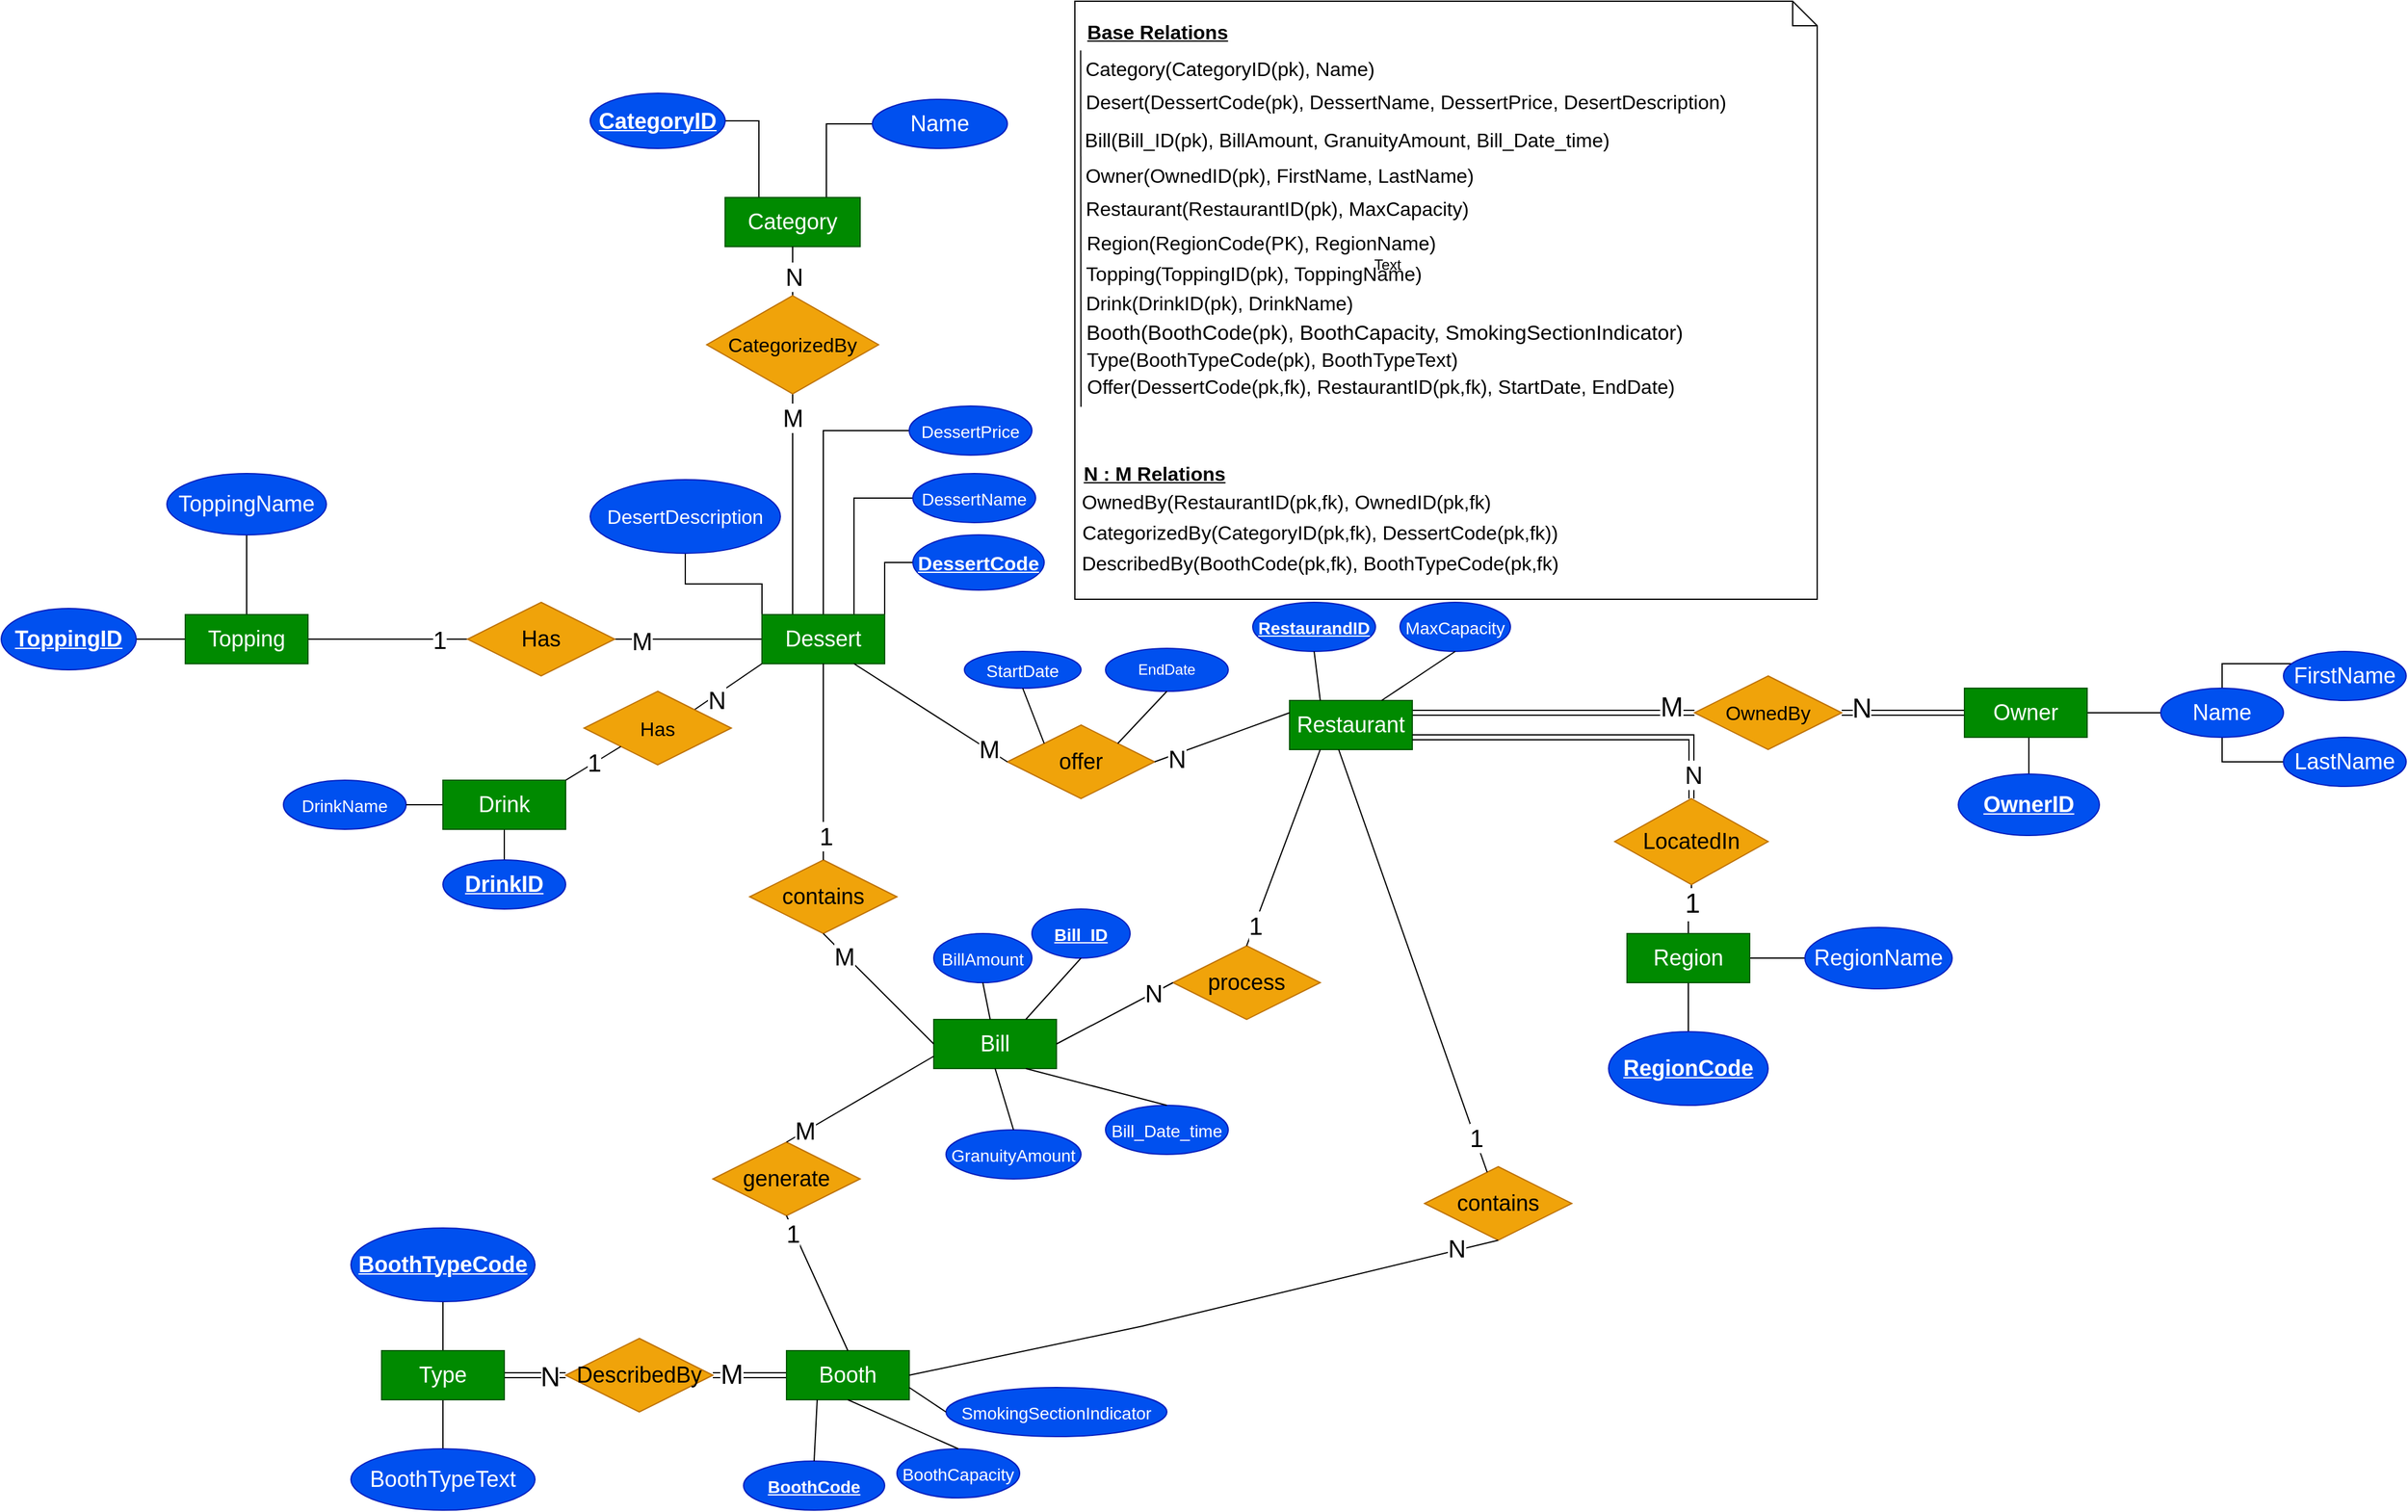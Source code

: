 <mxfile version="28.2.6">
  <diagram id="cDjRYbi4MRZomtElbD4I" name="Page-1">
    <mxGraphModel dx="2884" dy="1924" grid="1" gridSize="10" guides="1" tooltips="1" connect="1" arrows="1" fold="1" page="0" pageScale="1" pageWidth="827" pageHeight="1169" math="0" shadow="0">
      <root>
        <mxCell id="0" />
        <mxCell id="1" parent="0" />
        <mxCell id="2" value="&lt;font style=&quot;font-size: 18px&quot;&gt;Bill&lt;/font&gt;" style="whiteSpace=wrap;html=1;align=center;fillColor=#008a00;fontColor=#ffffff;strokeColor=#005700;" parent="1" vertex="1">
          <mxGeometry x="330" y="360" width="100" height="40" as="geometry" />
        </mxCell>
        <mxCell id="tdJyEwehjcmlR1LRY4Al-109" style="edgeStyle=orthogonalEdgeStyle;rounded=0;orthogonalLoop=1;jettySize=auto;html=1;exitX=0;exitY=0.5;exitDx=0;exitDy=0;entryX=1;entryY=0.5;entryDx=0;entryDy=0;endArrow=none;endFill=0;shape=link;" parent="1" source="3" target="tdJyEwehjcmlR1LRY4Al-108" edge="1">
          <mxGeometry relative="1" as="geometry" />
        </mxCell>
        <mxCell id="tdJyEwehjcmlR1LRY4Al-117" value="&lt;font style=&quot;font-size: 22px;&quot;&gt;M&lt;/font&gt;" style="edgeLabel;html=1;align=center;verticalAlign=middle;resizable=0;points=[];" parent="tdJyEwehjcmlR1LRY4Al-109" vertex="1" connectable="0">
          <mxGeometry x="0.818" y="-1" relative="1" as="geometry">
            <mxPoint x="9" y="1" as="offset" />
          </mxGeometry>
        </mxCell>
        <mxCell id="3" value="&lt;font style=&quot;font-size: 18px&quot;&gt;Booth&lt;/font&gt;" style="whiteSpace=wrap;html=1;align=center;fillColor=#008a00;fontColor=#ffffff;strokeColor=#005700;" parent="1" vertex="1">
          <mxGeometry x="210" y="630" width="100" height="40" as="geometry" />
        </mxCell>
        <mxCell id="tdJyEwehjcmlR1LRY4Al-83" style="edgeStyle=orthogonalEdgeStyle;rounded=0;orthogonalLoop=1;jettySize=auto;html=1;exitX=1;exitY=0.25;exitDx=0;exitDy=0;entryX=0;entryY=0.5;entryDx=0;entryDy=0;endArrow=none;endFill=0;shape=link;" parent="1" source="4" target="tdJyEwehjcmlR1LRY4Al-82" edge="1">
          <mxGeometry relative="1" as="geometry" />
        </mxCell>
        <mxCell id="tdJyEwehjcmlR1LRY4Al-119" value="&lt;font style=&quot;font-size: 22px;&quot;&gt;M&lt;/font&gt;" style="edgeLabel;html=1;align=center;verticalAlign=middle;resizable=0;points=[];" parent="tdJyEwehjcmlR1LRY4Al-83" vertex="1" connectable="0">
          <mxGeometry x="0.829" y="4" relative="1" as="geometry">
            <mxPoint as="offset" />
          </mxGeometry>
        </mxCell>
        <mxCell id="4" value="&lt;font style=&quot;font-size: 18px&quot;&gt;Restaurant&lt;/font&gt;" style="whiteSpace=wrap;html=1;align=center;fillColor=#008a00;fontColor=#ffffff;strokeColor=#005700;" parent="1" vertex="1">
          <mxGeometry x="620" y="100" width="100" height="40" as="geometry" />
        </mxCell>
        <mxCell id="tdJyEwehjcmlR1LRY4Al-129" style="edgeStyle=orthogonalEdgeStyle;rounded=0;orthogonalLoop=1;jettySize=auto;html=1;exitX=0;exitY=0.5;exitDx=0;exitDy=0;entryX=1;entryY=0.5;entryDx=0;entryDy=0;endArrow=none;endFill=0;" parent="1" source="5" target="tdJyEwehjcmlR1LRY4Al-123" edge="1">
          <mxGeometry relative="1" as="geometry" />
        </mxCell>
        <mxCell id="CDa2jJ4D9EzOJ7HA_fHY-81" value="&lt;font style=&quot;font-size: 20px;&quot;&gt;M&lt;/font&gt;" style="edgeLabel;html=1;align=center;verticalAlign=middle;resizable=0;points=[];" vertex="1" connectable="0" parent="tdJyEwehjcmlR1LRY4Al-129">
          <mxGeometry x="0.617" y="1" relative="1" as="geometry">
            <mxPoint x="-1" as="offset" />
          </mxGeometry>
        </mxCell>
        <mxCell id="tdJyEwehjcmlR1LRY4Al-159" style="edgeStyle=orthogonalEdgeStyle;rounded=0;orthogonalLoop=1;jettySize=auto;html=1;exitX=1;exitY=0;exitDx=0;exitDy=0;entryX=0;entryY=0.5;entryDx=0;entryDy=0;endArrow=none;endFill=0;" parent="1" source="5" target="22" edge="1">
          <mxGeometry relative="1" as="geometry" />
        </mxCell>
        <mxCell id="tdJyEwehjcmlR1LRY4Al-160" style="edgeStyle=orthogonalEdgeStyle;rounded=0;orthogonalLoop=1;jettySize=auto;html=1;exitX=0.75;exitY=0;exitDx=0;exitDy=0;entryX=0;entryY=0.5;entryDx=0;entryDy=0;endArrow=none;endFill=0;" parent="1" source="5" target="24" edge="1">
          <mxGeometry relative="1" as="geometry" />
        </mxCell>
        <mxCell id="tdJyEwehjcmlR1LRY4Al-161" style="edgeStyle=orthogonalEdgeStyle;rounded=0;orthogonalLoop=1;jettySize=auto;html=1;exitX=0.5;exitY=0;exitDx=0;exitDy=0;entryX=0;entryY=0.5;entryDx=0;entryDy=0;endArrow=none;endFill=0;" parent="1" source="5" target="20" edge="1">
          <mxGeometry relative="1" as="geometry" />
        </mxCell>
        <mxCell id="CDa2jJ4D9EzOJ7HA_fHY-100" style="edgeStyle=orthogonalEdgeStyle;rounded=0;orthogonalLoop=1;jettySize=auto;html=1;exitX=0;exitY=0;exitDx=0;exitDy=0;entryX=0.5;entryY=1;entryDx=0;entryDy=0;endArrow=none;endFill=0;" edge="1" parent="1" source="5" target="CDa2jJ4D9EzOJ7HA_fHY-99">
          <mxGeometry relative="1" as="geometry" />
        </mxCell>
        <mxCell id="CDa2jJ4D9EzOJ7HA_fHY-103" style="edgeStyle=orthogonalEdgeStyle;rounded=0;orthogonalLoop=1;jettySize=auto;html=1;exitX=0.25;exitY=0;exitDx=0;exitDy=0;entryX=0.5;entryY=1;entryDx=0;entryDy=0;endArrow=none;endFill=0;" edge="1" parent="1" source="5" target="CDa2jJ4D9EzOJ7HA_fHY-101">
          <mxGeometry relative="1" as="geometry" />
        </mxCell>
        <mxCell id="CDa2jJ4D9EzOJ7HA_fHY-105" value="&lt;font style=&quot;font-size: 20px;&quot;&gt;M&lt;/font&gt;" style="edgeLabel;html=1;align=center;verticalAlign=middle;resizable=0;points=[];" vertex="1" connectable="0" parent="CDa2jJ4D9EzOJ7HA_fHY-103">
          <mxGeometry x="0.788" relative="1" as="geometry">
            <mxPoint as="offset" />
          </mxGeometry>
        </mxCell>
        <mxCell id="5" value="&lt;font style=&quot;font-size: 18px&quot;&gt;Dessert&lt;/font&gt;" style="whiteSpace=wrap;html=1;align=center;fillColor=#008a00;fontColor=#ffffff;strokeColor=#005700;" parent="1" vertex="1">
          <mxGeometry x="190" y="30" width="100" height="40" as="geometry" />
        </mxCell>
        <mxCell id="8" value="contains" style="shape=rhombus;perimeter=rhombusPerimeter;whiteSpace=wrap;html=1;align=center;fontSize=18;fillColor=#f0a30a;fontColor=#000000;strokeColor=#BD7000;" parent="1" vertex="1">
          <mxGeometry x="180" y="230" width="120" height="60" as="geometry" />
        </mxCell>
        <mxCell id="9" value="process" style="shape=rhombus;perimeter=rhombusPerimeter;whiteSpace=wrap;html=1;align=center;fontSize=18;fillColor=#f0a30a;fontColor=#000000;strokeColor=#BD7000;" parent="1" vertex="1">
          <mxGeometry x="525" y="300" width="120" height="60" as="geometry" />
        </mxCell>
        <mxCell id="10" value="offer" style="shape=rhombus;perimeter=rhombusPerimeter;whiteSpace=wrap;html=1;align=center;fontSize=18;fillColor=#f0a30a;fontColor=#000000;strokeColor=#BD7000;" parent="1" vertex="1">
          <mxGeometry x="390" y="120" width="120" height="60" as="geometry" />
        </mxCell>
        <mxCell id="11" value="generate" style="shape=rhombus;perimeter=rhombusPerimeter;whiteSpace=wrap;html=1;align=center;fontSize=18;fillColor=#f0a30a;fontColor=#000000;strokeColor=#BD7000;" parent="1" vertex="1">
          <mxGeometry x="150" y="460" width="120" height="60" as="geometry" />
        </mxCell>
        <mxCell id="12" value="contains" style="shape=rhombus;perimeter=rhombusPerimeter;whiteSpace=wrap;html=1;align=center;fontSize=18;fillColor=#f0a30a;fontColor=#000000;strokeColor=#BD7000;" parent="1" vertex="1">
          <mxGeometry x="730" y="480" width="120" height="60" as="geometry" />
        </mxCell>
        <mxCell id="13" value="&lt;font style=&quot;font-size: 14px&quot;&gt;BillAmount&lt;/font&gt;" style="ellipse;whiteSpace=wrap;html=1;align=center;fontSize=18;fillColor=#0050ef;fontColor=#ffffff;strokeColor=#001DBC;" parent="1" vertex="1">
          <mxGeometry x="330" y="290" width="80" height="40" as="geometry" />
        </mxCell>
        <mxCell id="14" value="&lt;font style=&quot;font-size: 14px&quot;&gt;&lt;u&gt;&lt;b&gt;Bill_ID&lt;/b&gt;&lt;/u&gt;&lt;/font&gt;" style="ellipse;whiteSpace=wrap;html=1;align=center;fontSize=18;fillColor=#0050ef;fontColor=#ffffff;strokeColor=#001DBC;" parent="1" vertex="1">
          <mxGeometry x="410" y="270" width="80" height="40" as="geometry" />
        </mxCell>
        <mxCell id="15" value="&lt;font style=&quot;font-size: 14px&quot;&gt;MaxCapacity&lt;/font&gt;" style="ellipse;whiteSpace=wrap;html=1;align=center;fontSize=18;fillColor=#0050ef;fontColor=#ffffff;strokeColor=#001DBC;" parent="1" vertex="1">
          <mxGeometry x="710" y="20" width="90" height="40" as="geometry" />
        </mxCell>
        <mxCell id="16" value="&lt;font style=&quot;font-size: 14px&quot;&gt;&lt;u&gt;&lt;b&gt;RestaurandID&lt;/b&gt;&lt;/u&gt;&lt;/font&gt;" style="ellipse;whiteSpace=wrap;html=1;align=center;fontSize=18;fillColor=#0050ef;fontColor=#ffffff;strokeColor=#001DBC;" parent="1" vertex="1">
          <mxGeometry x="590" y="20" width="100" height="40" as="geometry" />
        </mxCell>
        <mxCell id="17" value="&lt;font style=&quot;font-size: 14px&quot;&gt;GranuityAmount&lt;/font&gt;" style="ellipse;whiteSpace=wrap;html=1;align=center;fontSize=18;fillColor=#0050ef;fontColor=#ffffff;strokeColor=#001DBC;" parent="1" vertex="1">
          <mxGeometry x="340" y="450" width="110" height="40" as="geometry" />
        </mxCell>
        <mxCell id="18" value="&lt;font style=&quot;font-size: 14px&quot;&gt;Bill_Date_time&lt;/font&gt;" style="ellipse;whiteSpace=wrap;html=1;align=center;fontSize=18;fillColor=#0050ef;fontColor=#ffffff;strokeColor=#001DBC;" parent="1" vertex="1">
          <mxGeometry x="470" y="430" width="100" height="40" as="geometry" />
        </mxCell>
        <mxCell id="19" value="&lt;font style=&quot;font-size: 14px&quot;&gt;DrinkName&lt;/font&gt;" style="ellipse;whiteSpace=wrap;html=1;align=center;fontSize=18;fillColor=#0050ef;fontColor=#ffffff;strokeColor=#001DBC;" parent="1" vertex="1">
          <mxGeometry x="-200" y="165" width="100" height="40" as="geometry" />
        </mxCell>
        <mxCell id="20" value="&lt;font style=&quot;font-size: 14px&quot;&gt;DessertPrice&lt;/font&gt;" style="ellipse;whiteSpace=wrap;html=1;align=center;fontSize=18;fillColor=#0050ef;fontColor=#ffffff;strokeColor=#001DBC;" parent="1" vertex="1">
          <mxGeometry x="310" y="-140" width="100" height="40" as="geometry" />
        </mxCell>
        <mxCell id="22" value="&lt;u&gt;&lt;font style=&quot;font-size: 16px;&quot;&gt;&lt;b&gt;DessertCode&lt;/b&gt;&lt;/font&gt;&lt;/u&gt;" style="ellipse;whiteSpace=wrap;html=1;align=center;fontSize=18;fillColor=#0050ef;fontColor=#ffffff;strokeColor=#001DBC;" parent="1" vertex="1">
          <mxGeometry x="313" y="-35" width="107" height="45" as="geometry" />
        </mxCell>
        <mxCell id="23" value="&lt;font style=&quot;font-size: 14px&quot;&gt;StartDate&lt;/font&gt;" style="ellipse;whiteSpace=wrap;html=1;align=center;fontSize=18;fillColor=#0050ef;fontColor=#ffffff;strokeColor=#001DBC;" parent="1" vertex="1">
          <mxGeometry x="355" y="60" width="95" height="30" as="geometry" />
        </mxCell>
        <mxCell id="24" value="&lt;font style=&quot;font-size: 14px&quot;&gt;DessertName&lt;/font&gt;" style="ellipse;whiteSpace=wrap;html=1;align=center;fontSize=18;fillColor=#0050ef;fontColor=#ffffff;strokeColor=#001DBC;" parent="1" vertex="1">
          <mxGeometry x="313" y="-85" width="100" height="40" as="geometry" />
        </mxCell>
        <mxCell id="31" value="" style="endArrow=none;html=1;rounded=0;fontSize=18;entryX=0.5;entryY=1;entryDx=0;entryDy=0;exitX=0;exitY=0;exitDx=0;exitDy=0;" parent="1" source="10" target="23" edge="1">
          <mxGeometry relative="1" as="geometry">
            <mxPoint x="120" y="380" as="sourcePoint" />
            <mxPoint x="40" y="300" as="targetPoint" />
          </mxGeometry>
        </mxCell>
        <mxCell id="34" value="" style="endArrow=none;html=1;rounded=0;fontSize=18;entryX=1;entryY=0.5;entryDx=0;entryDy=0;exitX=0;exitY=0.5;exitDx=0;exitDy=0;" parent="1" source="tdJyEwehjcmlR1LRY4Al-141" target="19" edge="1">
          <mxGeometry relative="1" as="geometry">
            <mxPoint x="190" y="150" as="sourcePoint" />
            <mxPoint x="150" y="110" as="targetPoint" />
          </mxGeometry>
        </mxCell>
        <mxCell id="45" value="" style="endArrow=none;html=1;rounded=0;fontSize=14;entryX=0.75;entryY=0;entryDx=0;entryDy=0;exitX=0.5;exitY=1;exitDx=0;exitDy=0;" parent="1" source="15" target="4" edge="1">
          <mxGeometry relative="1" as="geometry">
            <mxPoint x="330" y="340" as="sourcePoint" />
            <mxPoint x="490" y="340" as="targetPoint" />
          </mxGeometry>
        </mxCell>
        <mxCell id="46" value="" style="endArrow=none;html=1;rounded=0;fontSize=14;entryX=0.5;entryY=1;entryDx=0;entryDy=0;exitX=0.25;exitY=0;exitDx=0;exitDy=0;" parent="1" source="4" target="16" edge="1">
          <mxGeometry relative="1" as="geometry">
            <mxPoint x="330" y="340" as="sourcePoint" />
            <mxPoint x="490" y="340" as="targetPoint" />
          </mxGeometry>
        </mxCell>
        <mxCell id="48" value="" style="endArrow=none;html=1;rounded=0;fontSize=14;entryX=1;entryY=0.5;entryDx=0;entryDy=0;exitX=0;exitY=0.25;exitDx=0;exitDy=0;" parent="1" source="4" target="10" edge="1">
          <mxGeometry relative="1" as="geometry">
            <mxPoint x="330" y="340" as="sourcePoint" />
            <mxPoint x="490" y="340" as="targetPoint" />
          </mxGeometry>
        </mxCell>
        <mxCell id="CDa2jJ4D9EzOJ7HA_fHY-82" value="&lt;font style=&quot;font-size: 20px;&quot;&gt;N&lt;/font&gt;" style="edgeLabel;html=1;align=center;verticalAlign=middle;resizable=0;points=[];" vertex="1" connectable="0" parent="48">
          <mxGeometry x="0.692" y="3" relative="1" as="geometry">
            <mxPoint as="offset" />
          </mxGeometry>
        </mxCell>
        <mxCell id="50" value="" style="endArrow=none;html=1;rounded=0;fontSize=14;entryX=0;entryY=0.5;entryDx=0;entryDy=0;exitX=0.75;exitY=1;exitDx=0;exitDy=0;" parent="1" source="5" target="10" edge="1">
          <mxGeometry relative="1" as="geometry">
            <mxPoint x="330" y="340" as="sourcePoint" />
            <mxPoint x="490" y="340" as="targetPoint" />
          </mxGeometry>
        </mxCell>
        <mxCell id="CDa2jJ4D9EzOJ7HA_fHY-83" value="&lt;font style=&quot;font-size: 20px;&quot;&gt;M&lt;/font&gt;" style="edgeLabel;html=1;align=center;verticalAlign=middle;resizable=0;points=[];" vertex="1" connectable="0" parent="50">
          <mxGeometry x="0.73" y="2" relative="1" as="geometry">
            <mxPoint y="1" as="offset" />
          </mxGeometry>
        </mxCell>
        <mxCell id="52" value="" style="endArrow=none;html=1;rounded=0;fontSize=14;entryX=0.5;entryY=0;entryDx=0;entryDy=0;exitX=0.25;exitY=1;exitDx=0;exitDy=0;" parent="1" source="4" target="9" edge="1">
          <mxGeometry relative="1" as="geometry">
            <mxPoint x="330" y="340" as="sourcePoint" />
            <mxPoint x="490" y="340" as="targetPoint" />
          </mxGeometry>
        </mxCell>
        <mxCell id="CDa2jJ4D9EzOJ7HA_fHY-85" value="&lt;font style=&quot;font-size: 20px;&quot;&gt;1&lt;/font&gt;" style="edgeLabel;html=1;align=center;verticalAlign=middle;resizable=0;points=[];" vertex="1" connectable="0" parent="52">
          <mxGeometry x="0.787" relative="1" as="geometry">
            <mxPoint as="offset" />
          </mxGeometry>
        </mxCell>
        <mxCell id="54" value="" style="endArrow=none;html=1;rounded=0;fontSize=14;entryX=0;entryY=0.5;entryDx=0;entryDy=0;exitX=1;exitY=0.5;exitDx=0;exitDy=0;" parent="1" source="2" target="9" edge="1">
          <mxGeometry relative="1" as="geometry">
            <mxPoint x="330" y="340" as="sourcePoint" />
            <mxPoint x="490" y="340" as="targetPoint" />
          </mxGeometry>
        </mxCell>
        <mxCell id="CDa2jJ4D9EzOJ7HA_fHY-84" value="&lt;font style=&quot;font-size: 20px;&quot;&gt;N&lt;/font&gt;" style="edgeLabel;html=1;align=center;verticalAlign=middle;resizable=0;points=[];" vertex="1" connectable="0" parent="54">
          <mxGeometry x="0.664" y="1" relative="1" as="geometry">
            <mxPoint as="offset" />
          </mxGeometry>
        </mxCell>
        <mxCell id="56" value="" style="endArrow=none;html=1;rounded=0;fontSize=14;entryX=0.5;entryY=0;entryDx=0;entryDy=0;exitX=0.5;exitY=1;exitDx=0;exitDy=0;" parent="1" source="5" target="8" edge="1">
          <mxGeometry relative="1" as="geometry">
            <mxPoint x="655" y="150" as="sourcePoint" />
            <mxPoint x="650" y="320" as="targetPoint" />
          </mxGeometry>
        </mxCell>
        <mxCell id="CDa2jJ4D9EzOJ7HA_fHY-86" value="&lt;font style=&quot;font-size: 20px;&quot;&gt;1&lt;/font&gt;" style="edgeLabel;html=1;align=center;verticalAlign=middle;resizable=0;points=[];" vertex="1" connectable="0" parent="56">
          <mxGeometry x="0.741" y="2" relative="1" as="geometry">
            <mxPoint as="offset" />
          </mxGeometry>
        </mxCell>
        <mxCell id="58" value="" style="endArrow=none;html=1;rounded=0;fontSize=14;entryX=0.5;entryY=1;entryDx=0;entryDy=0;exitX=0;exitY=0.5;exitDx=0;exitDy=0;" parent="1" source="2" target="8" edge="1">
          <mxGeometry relative="1" as="geometry">
            <mxPoint x="430" y="320" as="sourcePoint" />
            <mxPoint x="530" y="320" as="targetPoint" />
          </mxGeometry>
        </mxCell>
        <mxCell id="tdJyEwehjcmlR1LRY4Al-148" value="&lt;font style=&quot;font-size: 20px;&quot;&gt;M&lt;/font&gt;" style="edgeLabel;html=1;align=center;verticalAlign=middle;resizable=0;points=[];" parent="58" vertex="1" connectable="0">
          <mxGeometry x="0.627" y="1" relative="1" as="geometry">
            <mxPoint x="1" as="offset" />
          </mxGeometry>
        </mxCell>
        <mxCell id="60" value="" style="endArrow=none;html=1;rounded=0;fontSize=14;entryX=0.5;entryY=1;entryDx=0;entryDy=0;" parent="1" source="2" target="13" edge="1">
          <mxGeometry relative="1" as="geometry">
            <mxPoint x="330" y="500" as="sourcePoint" />
            <mxPoint x="490" y="500" as="targetPoint" />
          </mxGeometry>
        </mxCell>
        <mxCell id="61" value="" style="endArrow=none;html=1;rounded=0;fontSize=14;entryX=0.5;entryY=1;entryDx=0;entryDy=0;exitX=0.75;exitY=0;exitDx=0;exitDy=0;" parent="1" source="2" target="14" edge="1">
          <mxGeometry relative="1" as="geometry">
            <mxPoint x="330" y="500" as="sourcePoint" />
            <mxPoint x="490" y="500" as="targetPoint" />
          </mxGeometry>
        </mxCell>
        <mxCell id="62" value="" style="endArrow=none;html=1;rounded=0;fontSize=14;entryX=0.5;entryY=1;entryDx=0;entryDy=0;exitX=0.5;exitY=0;exitDx=0;exitDy=0;" parent="1" source="17" target="2" edge="1">
          <mxGeometry relative="1" as="geometry">
            <mxPoint x="330" y="500" as="sourcePoint" />
            <mxPoint x="490" y="500" as="targetPoint" />
          </mxGeometry>
        </mxCell>
        <mxCell id="63" value="" style="endArrow=none;html=1;rounded=0;fontSize=14;entryX=0.5;entryY=0;entryDx=0;entryDy=0;exitX=0.75;exitY=1;exitDx=0;exitDy=0;" parent="1" source="2" target="18" edge="1">
          <mxGeometry relative="1" as="geometry">
            <mxPoint x="330" y="500" as="sourcePoint" />
            <mxPoint x="490" y="500" as="targetPoint" />
          </mxGeometry>
        </mxCell>
        <mxCell id="64" value="" style="endArrow=none;html=1;rounded=0;fontSize=14;" parent="1" target="12" edge="1">
          <mxGeometry relative="1" as="geometry">
            <mxPoint x="660" y="140" as="sourcePoint" />
            <mxPoint x="650" y="320" as="targetPoint" />
            <Array as="points" />
          </mxGeometry>
        </mxCell>
        <mxCell id="CDa2jJ4D9EzOJ7HA_fHY-90" value="&lt;font style=&quot;font-size: 20px;&quot;&gt;1&lt;/font&gt;" style="edgeLabel;html=1;align=center;verticalAlign=middle;resizable=0;points=[];" vertex="1" connectable="0" parent="64">
          <mxGeometry x="0.833" y="1" relative="1" as="geometry">
            <mxPoint as="offset" />
          </mxGeometry>
        </mxCell>
        <mxCell id="67" value="" style="endArrow=none;html=1;rounded=0;fontSize=14;entryX=0.5;entryY=1;entryDx=0;entryDy=0;exitX=1;exitY=0.5;exitDx=0;exitDy=0;" parent="1" source="3" target="12" edge="1">
          <mxGeometry relative="1" as="geometry">
            <mxPoint x="424" y="350" as="sourcePoint" />
            <mxPoint x="530" y="320" as="targetPoint" />
            <Array as="points">
              <mxPoint x="500" y="610" />
            </Array>
          </mxGeometry>
        </mxCell>
        <mxCell id="CDa2jJ4D9EzOJ7HA_fHY-92" value="&lt;font style=&quot;font-size: 20px;&quot;&gt;N&lt;/font&gt;" style="edgeLabel;html=1;align=center;verticalAlign=middle;resizable=0;points=[];" vertex="1" connectable="0" parent="67">
          <mxGeometry x="0.859" y="1" relative="1" as="geometry">
            <mxPoint y="-1" as="offset" />
          </mxGeometry>
        </mxCell>
        <mxCell id="69" value="" style="endArrow=none;html=1;rounded=0;fontSize=14;exitX=0;exitY=0.75;exitDx=0;exitDy=0;entryX=0.5;entryY=0;entryDx=0;entryDy=0;" parent="1" source="2" target="11" edge="1">
          <mxGeometry relative="1" as="geometry">
            <mxPoint x="670" y="150" as="sourcePoint" />
            <mxPoint x="688.333" y="470.833" as="targetPoint" />
            <Array as="points" />
          </mxGeometry>
        </mxCell>
        <mxCell id="CDa2jJ4D9EzOJ7HA_fHY-87" value="&lt;font style=&quot;font-size: 20px;&quot;&gt;M&lt;/font&gt;" style="edgeLabel;html=1;align=center;verticalAlign=middle;resizable=0;points=[];" vertex="1" connectable="0" parent="69">
          <mxGeometry x="0.745" y="-1" relative="1" as="geometry">
            <mxPoint as="offset" />
          </mxGeometry>
        </mxCell>
        <mxCell id="71" value="" style="endArrow=none;html=1;rounded=0;fontSize=14;entryX=0.5;entryY=1;entryDx=0;entryDy=0;exitX=0.5;exitY=0;exitDx=0;exitDy=0;" parent="1" source="3" target="11" edge="1">
          <mxGeometry relative="1" as="geometry">
            <mxPoint x="680" y="160" as="sourcePoint" />
            <mxPoint x="698.333" y="480.833" as="targetPoint" />
            <Array as="points" />
          </mxGeometry>
        </mxCell>
        <mxCell id="CDa2jJ4D9EzOJ7HA_fHY-89" value="&lt;font style=&quot;font-size: 20px;&quot;&gt;1&lt;/font&gt;" style="edgeLabel;html=1;align=center;verticalAlign=middle;resizable=0;points=[];" vertex="1" connectable="0" parent="71">
          <mxGeometry x="0.765" y="1" relative="1" as="geometry">
            <mxPoint as="offset" />
          </mxGeometry>
        </mxCell>
        <mxCell id="73" value="&lt;font style=&quot;font-size: 14px&quot;&gt;&lt;b&gt;&lt;u&gt;BoothCode&lt;/u&gt;&lt;/b&gt;&lt;/font&gt;" style="ellipse;whiteSpace=wrap;html=1;align=center;fontSize=18;fillColor=#0050ef;fontColor=#ffffff;strokeColor=#001DBC;" parent="1" vertex="1">
          <mxGeometry x="175" y="720" width="115" height="40" as="geometry" />
        </mxCell>
        <mxCell id="74" value="&lt;font style=&quot;font-size: 14px&quot;&gt;BoothCapacity&lt;/font&gt;" style="ellipse;whiteSpace=wrap;html=1;align=center;fontSize=18;fillColor=#0050ef;fontColor=#ffffff;strokeColor=#001DBC;" parent="1" vertex="1">
          <mxGeometry x="300" y="710" width="100" height="40" as="geometry" />
        </mxCell>
        <mxCell id="75" value="&lt;font style=&quot;font-size: 14px&quot;&gt;SmokingSectionIndicator&lt;/font&gt;" style="ellipse;whiteSpace=wrap;html=1;align=center;fontSize=18;fillColor=#0050ef;fontColor=#ffffff;strokeColor=#001DBC;" parent="1" vertex="1">
          <mxGeometry x="340" y="660" width="180" height="40" as="geometry" />
        </mxCell>
        <mxCell id="78" value="" style="endArrow=none;html=1;rounded=0;fontSize=14;entryX=0;entryY=0.5;entryDx=0;entryDy=0;exitX=1;exitY=0.75;exitDx=0;exitDy=0;" parent="1" source="3" target="75" edge="1">
          <mxGeometry relative="1" as="geometry">
            <mxPoint x="460" y="500" as="sourcePoint" />
            <mxPoint x="620" y="500" as="targetPoint" />
          </mxGeometry>
        </mxCell>
        <mxCell id="79" value="" style="endArrow=none;html=1;rounded=0;fontSize=14;entryX=0.5;entryY=0;entryDx=0;entryDy=0;exitX=0.5;exitY=1;exitDx=0;exitDy=0;" parent="1" source="3" target="74" edge="1">
          <mxGeometry relative="1" as="geometry">
            <mxPoint x="460" y="500" as="sourcePoint" />
            <mxPoint x="620" y="500" as="targetPoint" />
          </mxGeometry>
        </mxCell>
        <mxCell id="80" value="" style="endArrow=none;html=1;rounded=0;fontSize=14;entryX=0.5;entryY=0;entryDx=0;entryDy=0;exitX=0.25;exitY=1;exitDx=0;exitDy=0;" parent="1" source="3" target="73" edge="1">
          <mxGeometry relative="1" as="geometry">
            <mxPoint x="460" y="500" as="sourcePoint" />
            <mxPoint x="620" y="500" as="targetPoint" />
          </mxGeometry>
        </mxCell>
        <mxCell id="tdJyEwehjcmlR1LRY4Al-86" style="edgeStyle=orthogonalEdgeStyle;rounded=0;orthogonalLoop=1;jettySize=auto;html=1;exitX=1;exitY=0.5;exitDx=0;exitDy=0;entryX=0;entryY=0.5;entryDx=0;entryDy=0;endArrow=none;endFill=0;shape=link;" parent="1" source="tdJyEwehjcmlR1LRY4Al-82" target="tdJyEwehjcmlR1LRY4Al-84" edge="1">
          <mxGeometry relative="1" as="geometry" />
        </mxCell>
        <mxCell id="tdJyEwehjcmlR1LRY4Al-120" value="&lt;font style=&quot;font-size: 22px;&quot;&gt;N&lt;/font&gt;" style="edgeLabel;html=1;align=center;verticalAlign=middle;resizable=0;points=[];" parent="tdJyEwehjcmlR1LRY4Al-86" vertex="1" connectable="0">
          <mxGeometry x="-0.693" y="3" relative="1" as="geometry">
            <mxPoint as="offset" />
          </mxGeometry>
        </mxCell>
        <mxCell id="tdJyEwehjcmlR1LRY4Al-82" value="&lt;font style=&quot;font-size: 16px;&quot;&gt;OwnedBy&lt;/font&gt;" style="shape=rhombus;perimeter=rhombusPerimeter;whiteSpace=wrap;html=1;align=center;fillColor=#f0a30a;fontColor=#000000;strokeColor=#BD7000;" parent="1" vertex="1">
          <mxGeometry x="950" y="80" width="120" height="60" as="geometry" />
        </mxCell>
        <mxCell id="tdJyEwehjcmlR1LRY4Al-89" style="edgeStyle=orthogonalEdgeStyle;rounded=0;orthogonalLoop=1;jettySize=auto;html=1;exitX=0.5;exitY=1;exitDx=0;exitDy=0;entryX=0.5;entryY=0;entryDx=0;entryDy=0;endArrow=none;endFill=0;" parent="1" source="tdJyEwehjcmlR1LRY4Al-84" target="tdJyEwehjcmlR1LRY4Al-88" edge="1">
          <mxGeometry relative="1" as="geometry" />
        </mxCell>
        <mxCell id="tdJyEwehjcmlR1LRY4Al-92" style="edgeStyle=orthogonalEdgeStyle;rounded=0;orthogonalLoop=1;jettySize=auto;html=1;exitX=1;exitY=0.5;exitDx=0;exitDy=0;entryX=0;entryY=0.5;entryDx=0;entryDy=0;endArrow=none;endFill=0;" parent="1" source="tdJyEwehjcmlR1LRY4Al-84" target="tdJyEwehjcmlR1LRY4Al-91" edge="1">
          <mxGeometry relative="1" as="geometry" />
        </mxCell>
        <mxCell id="tdJyEwehjcmlR1LRY4Al-84" value="&lt;font style=&quot;font-size: 18px;&quot;&gt;Owner&lt;/font&gt;" style="whiteSpace=wrap;html=1;align=center;fillColor=#008a00;fontColor=#ffffff;strokeColor=#005700;" parent="1" vertex="1">
          <mxGeometry x="1170" y="90" width="100" height="40" as="geometry" />
        </mxCell>
        <mxCell id="tdJyEwehjcmlR1LRY4Al-88" value="&lt;font style=&quot;font-size: 18px;&quot;&gt;&lt;b&gt;OwnerID&lt;/b&gt;&lt;/font&gt;" style="ellipse;whiteSpace=wrap;html=1;align=center;fontStyle=4;fillColor=#0050ef;fontColor=#ffffff;strokeColor=#001DBC;" parent="1" vertex="1">
          <mxGeometry x="1165" y="160" width="115" height="50" as="geometry" />
        </mxCell>
        <mxCell id="tdJyEwehjcmlR1LRY4Al-95" style="edgeStyle=orthogonalEdgeStyle;rounded=0;orthogonalLoop=1;jettySize=auto;html=1;exitX=0.5;exitY=0;exitDx=0;exitDy=0;entryX=0;entryY=0.5;entryDx=0;entryDy=0;endArrow=none;endFill=0;" parent="1" source="tdJyEwehjcmlR1LRY4Al-91" target="tdJyEwehjcmlR1LRY4Al-93" edge="1">
          <mxGeometry relative="1" as="geometry" />
        </mxCell>
        <mxCell id="tdJyEwehjcmlR1LRY4Al-97" style="edgeStyle=orthogonalEdgeStyle;rounded=0;orthogonalLoop=1;jettySize=auto;html=1;exitX=0.5;exitY=1;exitDx=0;exitDy=0;entryX=0;entryY=0.5;entryDx=0;entryDy=0;endArrow=none;endFill=0;" parent="1" source="tdJyEwehjcmlR1LRY4Al-91" target="tdJyEwehjcmlR1LRY4Al-96" edge="1">
          <mxGeometry relative="1" as="geometry" />
        </mxCell>
        <mxCell id="tdJyEwehjcmlR1LRY4Al-91" value="&lt;font style=&quot;font-size: 18px;&quot;&gt;Name&lt;/font&gt;" style="ellipse;whiteSpace=wrap;html=1;align=center;fillColor=#0050ef;fontColor=#ffffff;strokeColor=#001DBC;" parent="1" vertex="1">
          <mxGeometry x="1330" y="90" width="100" height="40" as="geometry" />
        </mxCell>
        <mxCell id="tdJyEwehjcmlR1LRY4Al-93" value="&lt;font style=&quot;font-size: 18px;&quot;&gt;FirstName&lt;/font&gt;" style="ellipse;whiteSpace=wrap;html=1;align=center;fillColor=#0050ef;fontColor=#ffffff;strokeColor=#001DBC;" parent="1" vertex="1">
          <mxGeometry x="1430" y="60" width="100" height="40" as="geometry" />
        </mxCell>
        <mxCell id="tdJyEwehjcmlR1LRY4Al-96" value="&lt;font style=&quot;font-size: 18px;&quot;&gt;LastName&lt;/font&gt;" style="ellipse;whiteSpace=wrap;html=1;align=center;fillColor=#0050ef;fontColor=#ffffff;strokeColor=#001DBC;" parent="1" vertex="1">
          <mxGeometry x="1430" y="130" width="100" height="40" as="geometry" />
        </mxCell>
        <mxCell id="tdJyEwehjcmlR1LRY4Al-101" style="edgeStyle=orthogonalEdgeStyle;rounded=0;orthogonalLoop=1;jettySize=auto;html=1;exitX=0.5;exitY=1;exitDx=0;exitDy=0;entryX=0.5;entryY=0;entryDx=0;entryDy=0;endArrow=none;endFill=0;" parent="1" source="tdJyEwehjcmlR1LRY4Al-98" target="tdJyEwehjcmlR1LRY4Al-100" edge="1">
          <mxGeometry relative="1" as="geometry" />
        </mxCell>
        <mxCell id="tdJyEwehjcmlR1LRY4Al-122" value="&lt;font style=&quot;font-size: 22px;&quot;&gt;1&lt;/font&gt;" style="edgeLabel;html=1;align=center;verticalAlign=middle;resizable=0;points=[];" parent="tdJyEwehjcmlR1LRY4Al-101" vertex="1" connectable="0">
          <mxGeometry x="-0.251" relative="1" as="geometry">
            <mxPoint as="offset" />
          </mxGeometry>
        </mxCell>
        <mxCell id="tdJyEwehjcmlR1LRY4Al-139" style="edgeStyle=orthogonalEdgeStyle;rounded=0;orthogonalLoop=1;jettySize=auto;html=1;exitX=0.5;exitY=0;exitDx=0;exitDy=0;entryX=1;entryY=0.75;entryDx=0;entryDy=0;shape=link;" parent="1" source="tdJyEwehjcmlR1LRY4Al-98" target="4" edge="1">
          <mxGeometry relative="1" as="geometry" />
        </mxCell>
        <mxCell id="tdJyEwehjcmlR1LRY4Al-140" value="&lt;font style=&quot;font-size: 20px;&quot;&gt;N&lt;/font&gt;" style="edgeLabel;html=1;align=center;verticalAlign=middle;resizable=0;points=[];" parent="tdJyEwehjcmlR1LRY4Al-139" vertex="1" connectable="0">
          <mxGeometry x="-0.861" y="-1" relative="1" as="geometry">
            <mxPoint y="-1" as="offset" />
          </mxGeometry>
        </mxCell>
        <mxCell id="tdJyEwehjcmlR1LRY4Al-98" value="&lt;span style=&quot;font-size: 18px;&quot;&gt;LocatedIn&lt;/span&gt;" style="shape=rhombus;perimeter=rhombusPerimeter;whiteSpace=wrap;html=1;align=center;fillColor=#f0a30a;fontColor=#000000;strokeColor=#BD7000;" parent="1" vertex="1">
          <mxGeometry x="885" y="180" width="125" height="70" as="geometry" />
        </mxCell>
        <mxCell id="tdJyEwehjcmlR1LRY4Al-103" style="edgeStyle=orthogonalEdgeStyle;rounded=0;orthogonalLoop=1;jettySize=auto;html=1;exitX=1;exitY=0.5;exitDx=0;exitDy=0;entryX=0;entryY=0.5;entryDx=0;entryDy=0;endArrow=none;endFill=0;" parent="1" source="tdJyEwehjcmlR1LRY4Al-100" target="tdJyEwehjcmlR1LRY4Al-102" edge="1">
          <mxGeometry relative="1" as="geometry" />
        </mxCell>
        <mxCell id="tdJyEwehjcmlR1LRY4Al-105" style="edgeStyle=orthogonalEdgeStyle;rounded=0;orthogonalLoop=1;jettySize=auto;html=1;exitX=0.5;exitY=1;exitDx=0;exitDy=0;entryX=0.5;entryY=0;entryDx=0;entryDy=0;endArrow=none;endFill=0;" parent="1" source="tdJyEwehjcmlR1LRY4Al-100" target="tdJyEwehjcmlR1LRY4Al-106" edge="1">
          <mxGeometry relative="1" as="geometry">
            <mxPoint x="940" y="440" as="targetPoint" />
          </mxGeometry>
        </mxCell>
        <mxCell id="tdJyEwehjcmlR1LRY4Al-100" value="&lt;font style=&quot;font-size: 18px;&quot;&gt;Region&lt;/font&gt;" style="whiteSpace=wrap;html=1;align=center;fillColor=#008a00;fontColor=#ffffff;strokeColor=#005700;" parent="1" vertex="1">
          <mxGeometry x="895" y="290" width="100" height="40" as="geometry" />
        </mxCell>
        <mxCell id="tdJyEwehjcmlR1LRY4Al-102" value="&lt;font style=&quot;font-size: 18px;&quot;&gt;RegionName&lt;/font&gt;" style="ellipse;whiteSpace=wrap;html=1;align=center;fillColor=#0050ef;fontColor=#ffffff;strokeColor=#001DBC;" parent="1" vertex="1">
          <mxGeometry x="1040" y="285" width="120" height="50" as="geometry" />
        </mxCell>
        <mxCell id="tdJyEwehjcmlR1LRY4Al-106" value="&lt;font style=&quot;font-size: 18px;&quot;&gt;&lt;b&gt;RegionCode&lt;/b&gt;&lt;/font&gt;" style="ellipse;whiteSpace=wrap;html=1;align=center;fontStyle=4;fillColor=#0050ef;fontColor=#ffffff;strokeColor=#001DBC;" parent="1" vertex="1">
          <mxGeometry x="880" y="370" width="130" height="60" as="geometry" />
        </mxCell>
        <mxCell id="tdJyEwehjcmlR1LRY4Al-112" style="edgeStyle=orthogonalEdgeStyle;rounded=0;orthogonalLoop=1;jettySize=auto;html=1;exitX=0;exitY=0.5;exitDx=0;exitDy=0;entryX=1;entryY=0.5;entryDx=0;entryDy=0;endArrow=none;endFill=0;shape=link;" parent="1" source="tdJyEwehjcmlR1LRY4Al-108" target="tdJyEwehjcmlR1LRY4Al-110" edge="1">
          <mxGeometry relative="1" as="geometry" />
        </mxCell>
        <mxCell id="tdJyEwehjcmlR1LRY4Al-118" value="&lt;font style=&quot;font-size: 22px;&quot;&gt;N&lt;/font&gt;" style="edgeLabel;html=1;align=center;verticalAlign=middle;resizable=0;points=[];" parent="tdJyEwehjcmlR1LRY4Al-112" vertex="1" connectable="0">
          <mxGeometry x="-0.481" y="2" relative="1" as="geometry">
            <mxPoint as="offset" />
          </mxGeometry>
        </mxCell>
        <mxCell id="tdJyEwehjcmlR1LRY4Al-108" value="&lt;font style=&quot;font-size: 18px;&quot;&gt;DescribedBy&lt;/font&gt;" style="shape=rhombus;perimeter=rhombusPerimeter;whiteSpace=wrap;html=1;align=center;fillColor=#f0a30a;fontColor=#000000;strokeColor=#BD7000;" parent="1" vertex="1">
          <mxGeometry x="30" y="620" width="120" height="60" as="geometry" />
        </mxCell>
        <mxCell id="tdJyEwehjcmlR1LRY4Al-114" style="edgeStyle=orthogonalEdgeStyle;rounded=0;orthogonalLoop=1;jettySize=auto;html=1;exitX=0.5;exitY=0;exitDx=0;exitDy=0;entryX=0.5;entryY=1;entryDx=0;entryDy=0;endArrow=none;endFill=0;" parent="1" source="tdJyEwehjcmlR1LRY4Al-110" target="tdJyEwehjcmlR1LRY4Al-113" edge="1">
          <mxGeometry relative="1" as="geometry" />
        </mxCell>
        <mxCell id="tdJyEwehjcmlR1LRY4Al-116" style="edgeStyle=orthogonalEdgeStyle;rounded=0;orthogonalLoop=1;jettySize=auto;html=1;exitX=0.5;exitY=1;exitDx=0;exitDy=0;entryX=0.5;entryY=0;entryDx=0;entryDy=0;endArrow=none;endFill=0;" parent="1" source="tdJyEwehjcmlR1LRY4Al-110" target="tdJyEwehjcmlR1LRY4Al-115" edge="1">
          <mxGeometry relative="1" as="geometry" />
        </mxCell>
        <mxCell id="tdJyEwehjcmlR1LRY4Al-110" value="&lt;font style=&quot;font-size: 18px;&quot;&gt;Type&lt;/font&gt;" style="whiteSpace=wrap;html=1;align=center;fillColor=#008a00;fontColor=#ffffff;strokeColor=#005700;" parent="1" vertex="1">
          <mxGeometry x="-120" y="630" width="100" height="40" as="geometry" />
        </mxCell>
        <mxCell id="tdJyEwehjcmlR1LRY4Al-113" value="&lt;font style=&quot;font-size: 18px;&quot;&gt;&lt;b&gt;BoothTypeCode&lt;/b&gt;&lt;/font&gt;" style="ellipse;whiteSpace=wrap;html=1;align=center;fontStyle=4;fillColor=#0050ef;fontColor=#ffffff;strokeColor=#001DBC;" parent="1" vertex="1">
          <mxGeometry x="-145" y="530" width="150" height="60" as="geometry" />
        </mxCell>
        <mxCell id="tdJyEwehjcmlR1LRY4Al-115" value="&lt;font style=&quot;font-size: 18px;&quot;&gt;BoothTypeText&lt;/font&gt;" style="ellipse;whiteSpace=wrap;html=1;align=center;fillColor=#0050ef;fontColor=#ffffff;strokeColor=#001DBC;" parent="1" vertex="1">
          <mxGeometry x="-145" y="710" width="150" height="50" as="geometry" />
        </mxCell>
        <mxCell id="tdJyEwehjcmlR1LRY4Al-131" style="edgeStyle=orthogonalEdgeStyle;rounded=0;orthogonalLoop=1;jettySize=auto;html=1;exitX=0;exitY=0.5;exitDx=0;exitDy=0;entryX=1;entryY=0.5;entryDx=0;entryDy=0;endArrow=none;endFill=0;" parent="1" source="tdJyEwehjcmlR1LRY4Al-123" target="tdJyEwehjcmlR1LRY4Al-124" edge="1">
          <mxGeometry relative="1" as="geometry" />
        </mxCell>
        <mxCell id="CDa2jJ4D9EzOJ7HA_fHY-80" value="&lt;font style=&quot;font-size: 20px;&quot;&gt;1&lt;/font&gt;" style="edgeLabel;html=1;align=center;verticalAlign=middle;resizable=0;points=[];" vertex="1" connectable="0" parent="tdJyEwehjcmlR1LRY4Al-131">
          <mxGeometry x="-0.654" relative="1" as="geometry">
            <mxPoint x="-1" as="offset" />
          </mxGeometry>
        </mxCell>
        <mxCell id="tdJyEwehjcmlR1LRY4Al-123" value="&lt;font style=&quot;font-size: 18px;&quot;&gt;Has&lt;/font&gt;" style="shape=rhombus;perimeter=rhombusPerimeter;whiteSpace=wrap;html=1;align=center;fillColor=#f0a30a;fontColor=#000000;strokeColor=#BD7000;" parent="1" vertex="1">
          <mxGeometry x="-50" y="20" width="120" height="60" as="geometry" />
        </mxCell>
        <mxCell id="tdJyEwehjcmlR1LRY4Al-126" style="edgeStyle=orthogonalEdgeStyle;rounded=0;orthogonalLoop=1;jettySize=auto;html=1;exitX=0.5;exitY=0;exitDx=0;exitDy=0;entryX=0.5;entryY=1;entryDx=0;entryDy=0;endArrow=none;endFill=0;" parent="1" source="tdJyEwehjcmlR1LRY4Al-124" target="tdJyEwehjcmlR1LRY4Al-125" edge="1">
          <mxGeometry relative="1" as="geometry" />
        </mxCell>
        <mxCell id="tdJyEwehjcmlR1LRY4Al-128" style="edgeStyle=orthogonalEdgeStyle;rounded=0;orthogonalLoop=1;jettySize=auto;html=1;exitX=0;exitY=0.5;exitDx=0;exitDy=0;entryX=1;entryY=0.5;entryDx=0;entryDy=0;endArrow=none;endFill=0;" parent="1" source="tdJyEwehjcmlR1LRY4Al-124" target="tdJyEwehjcmlR1LRY4Al-127" edge="1">
          <mxGeometry relative="1" as="geometry" />
        </mxCell>
        <mxCell id="tdJyEwehjcmlR1LRY4Al-124" value="&lt;font style=&quot;font-size: 18px;&quot;&gt;Topping&lt;/font&gt;" style="whiteSpace=wrap;html=1;align=center;fillColor=#008a00;fontColor=#ffffff;strokeColor=#005700;" parent="1" vertex="1">
          <mxGeometry x="-280" y="30" width="100" height="40" as="geometry" />
        </mxCell>
        <mxCell id="tdJyEwehjcmlR1LRY4Al-125" value="&lt;font style=&quot;font-size: 18px;&quot;&gt;ToppingName&lt;/font&gt;" style="ellipse;whiteSpace=wrap;html=1;align=center;fillColor=#0050ef;fontColor=#ffffff;strokeColor=#001DBC;" parent="1" vertex="1">
          <mxGeometry x="-295" y="-85" width="130" height="50" as="geometry" />
        </mxCell>
        <mxCell id="tdJyEwehjcmlR1LRY4Al-127" value="&lt;font style=&quot;font-size: 18px;&quot;&gt;&lt;b&gt;ToppingID&lt;/b&gt;&lt;/font&gt;" style="ellipse;whiteSpace=wrap;html=1;align=center;fontStyle=4;fillColor=#0050ef;fontColor=#ffffff;strokeColor=#001DBC;" parent="1" vertex="1">
          <mxGeometry x="-430" y="25" width="110" height="50" as="geometry" />
        </mxCell>
        <mxCell id="tdJyEwehjcmlR1LRY4Al-136" style="edgeStyle=orthogonalEdgeStyle;rounded=0;orthogonalLoop=1;jettySize=auto;html=1;exitX=0.75;exitY=0;exitDx=0;exitDy=0;entryX=0;entryY=0.5;entryDx=0;entryDy=0;endArrow=none;endFill=0;" parent="1" source="tdJyEwehjcmlR1LRY4Al-132" target="tdJyEwehjcmlR1LRY4Al-135" edge="1">
          <mxGeometry relative="1" as="geometry" />
        </mxCell>
        <mxCell id="tdJyEwehjcmlR1LRY4Al-138" style="edgeStyle=orthogonalEdgeStyle;rounded=0;orthogonalLoop=1;jettySize=auto;html=1;exitX=0.25;exitY=0;exitDx=0;exitDy=0;entryX=1;entryY=0.5;entryDx=0;entryDy=0;endArrow=none;endFill=0;" parent="1" source="tdJyEwehjcmlR1LRY4Al-132" target="tdJyEwehjcmlR1LRY4Al-137" edge="1">
          <mxGeometry relative="1" as="geometry" />
        </mxCell>
        <mxCell id="tdJyEwehjcmlR1LRY4Al-132" value="&lt;font style=&quot;font-size: 18px;&quot;&gt;Category&lt;/font&gt;" style="whiteSpace=wrap;html=1;align=center;fillColor=#008a00;fontColor=#ffffff;strokeColor=#005700;" parent="1" vertex="1">
          <mxGeometry x="160" y="-310" width="110" height="40" as="geometry" />
        </mxCell>
        <mxCell id="tdJyEwehjcmlR1LRY4Al-135" value="&lt;font style=&quot;font-size: 18px;&quot;&gt;Name&lt;/font&gt;" style="ellipse;whiteSpace=wrap;html=1;align=center;fillColor=#0050ef;fontColor=#ffffff;strokeColor=#001DBC;" parent="1" vertex="1">
          <mxGeometry x="280" y="-390" width="110" height="40" as="geometry" />
        </mxCell>
        <mxCell id="tdJyEwehjcmlR1LRY4Al-137" value="&lt;font style=&quot;font-size: 18px;&quot;&gt;&lt;b&gt;CategoryID&lt;/b&gt;&lt;/font&gt;" style="ellipse;whiteSpace=wrap;html=1;align=center;fontStyle=4;fillColor=#0050ef;fontColor=#ffffff;strokeColor=#001DBC;" parent="1" vertex="1">
          <mxGeometry x="50" y="-395" width="110" height="45" as="geometry" />
        </mxCell>
        <mxCell id="tdJyEwehjcmlR1LRY4Al-144" style="edgeStyle=orthogonalEdgeStyle;rounded=0;orthogonalLoop=1;jettySize=auto;html=1;exitX=0.5;exitY=1;exitDx=0;exitDy=0;entryX=0.5;entryY=0;entryDx=0;entryDy=0;endArrow=none;endFill=0;" parent="1" source="tdJyEwehjcmlR1LRY4Al-141" target="tdJyEwehjcmlR1LRY4Al-143" edge="1">
          <mxGeometry relative="1" as="geometry" />
        </mxCell>
        <mxCell id="tdJyEwehjcmlR1LRY4Al-141" value="&lt;font style=&quot;font-size: 18px;&quot;&gt;Drink&lt;/font&gt;" style="whiteSpace=wrap;html=1;align=center;fillColor=#008a00;fontColor=#ffffff;strokeColor=#005700;" parent="1" vertex="1">
          <mxGeometry x="-70" y="165" width="100" height="40" as="geometry" />
        </mxCell>
        <mxCell id="tdJyEwehjcmlR1LRY4Al-143" value="&lt;font style=&quot;font-size: 18px;&quot;&gt;&lt;b&gt;DrinkID&lt;/b&gt;&lt;/font&gt;" style="ellipse;whiteSpace=wrap;html=1;align=center;fontStyle=4;fillColor=#0050ef;fontColor=#ffffff;strokeColor=#001DBC;" parent="1" vertex="1">
          <mxGeometry x="-70" y="230" width="100" height="40" as="geometry" />
        </mxCell>
        <mxCell id="CDa2jJ4D9EzOJ7HA_fHY-95" value="EndDate" style="ellipse;whiteSpace=wrap;html=1;align=center;fillColor=#0050ef;fontColor=#ffffff;strokeColor=#001DBC;" vertex="1" parent="1">
          <mxGeometry x="470" y="57.5" width="100" height="35" as="geometry" />
        </mxCell>
        <mxCell id="CDa2jJ4D9EzOJ7HA_fHY-97" value="" style="endArrow=none;html=1;rounded=0;entryX=0.5;entryY=1;entryDx=0;entryDy=0;exitX=1;exitY=0;exitDx=0;exitDy=0;" edge="1" parent="1" source="10" target="CDa2jJ4D9EzOJ7HA_fHY-95">
          <mxGeometry relative="1" as="geometry">
            <mxPoint x="410" y="100" as="sourcePoint" />
            <mxPoint x="570" y="100" as="targetPoint" />
          </mxGeometry>
        </mxCell>
        <mxCell id="CDa2jJ4D9EzOJ7HA_fHY-99" value="&lt;font style=&quot;font-size: 16px;&quot;&gt;DesertDescription&lt;/font&gt;" style="ellipse;whiteSpace=wrap;html=1;align=center;fillColor=#0050ef;fontColor=#ffffff;strokeColor=#001DBC;" vertex="1" parent="1">
          <mxGeometry x="50" y="-80" width="155" height="60" as="geometry" />
        </mxCell>
        <mxCell id="CDa2jJ4D9EzOJ7HA_fHY-102" style="edgeStyle=orthogonalEdgeStyle;rounded=0;orthogonalLoop=1;jettySize=auto;html=1;exitX=0.5;exitY=0;exitDx=0;exitDy=0;entryX=0.5;entryY=1;entryDx=0;entryDy=0;endArrow=none;endFill=0;" edge="1" parent="1" source="CDa2jJ4D9EzOJ7HA_fHY-101" target="tdJyEwehjcmlR1LRY4Al-132">
          <mxGeometry relative="1" as="geometry" />
        </mxCell>
        <mxCell id="CDa2jJ4D9EzOJ7HA_fHY-104" value="&lt;font style=&quot;font-size: 20px;&quot;&gt;N&lt;/font&gt;" style="edgeLabel;html=1;align=center;verticalAlign=middle;resizable=0;points=[];" vertex="1" connectable="0" parent="CDa2jJ4D9EzOJ7HA_fHY-102">
          <mxGeometry x="-0.205" y="-1" relative="1" as="geometry">
            <mxPoint as="offset" />
          </mxGeometry>
        </mxCell>
        <mxCell id="CDa2jJ4D9EzOJ7HA_fHY-101" value="&lt;font style=&quot;font-size: 16px;&quot;&gt;CategorizedBy&lt;/font&gt;" style="shape=rhombus;perimeter=rhombusPerimeter;whiteSpace=wrap;html=1;align=center;fillColor=#f0a30a;fontColor=#000000;strokeColor=#BD7000;" vertex="1" parent="1">
          <mxGeometry x="145" y="-230" width="140" height="80" as="geometry" />
        </mxCell>
        <mxCell id="CDa2jJ4D9EzOJ7HA_fHY-106" value="" style="shape=note;size=20;whiteSpace=wrap;html=1;" vertex="1" parent="1">
          <mxGeometry x="445" y="-470" width="605" height="487.5" as="geometry" />
        </mxCell>
        <mxCell id="CDa2jJ4D9EzOJ7HA_fHY-107" value="&lt;font style=&quot;font-size: 16px;&quot;&gt;Category(CategoryID(pk), Name)&lt;/font&gt;" style="text;html=1;whiteSpace=wrap;strokeColor=none;fillColor=none;align=center;verticalAlign=middle;rounded=0;" vertex="1" parent="1">
          <mxGeometry x="449" y="-430" width="245" height="30" as="geometry" />
        </mxCell>
        <mxCell id="CDa2jJ4D9EzOJ7HA_fHY-108" value="&lt;font style=&quot;font-size: 16px;&quot;&gt;Desert(DessertCode(pk), DessertName, DessertPrice, DesertDescription)&lt;/font&gt;" style="text;html=1;whiteSpace=wrap;strokeColor=none;fillColor=none;align=center;verticalAlign=middle;rounded=0;" vertex="1" parent="1">
          <mxGeometry x="450" y="-403" width="530" height="30" as="geometry" />
        </mxCell>
        <mxCell id="CDa2jJ4D9EzOJ7HA_fHY-109" value="&lt;font style=&quot;font-size: 16px;&quot;&gt;Topping(ToppingID(pk), ToppingName)&lt;/font&gt;" style="text;html=1;whiteSpace=wrap;strokeColor=none;fillColor=none;align=center;verticalAlign=middle;rounded=0;" vertex="1" parent="1">
          <mxGeometry x="451" y="-261" width="280" height="25" as="geometry" />
        </mxCell>
        <mxCell id="CDa2jJ4D9EzOJ7HA_fHY-110" value="&lt;font style=&quot;font-size: 16px;&quot;&gt;Drink(DrinkID(pk), DrinkName)&lt;/font&gt;" style="text;html=1;whiteSpace=wrap;strokeColor=none;fillColor=none;align=center;verticalAlign=middle;rounded=0;" vertex="1" parent="1">
          <mxGeometry x="448" y="-237" width="230" height="25" as="geometry" />
        </mxCell>
        <mxCell id="CDa2jJ4D9EzOJ7HA_fHY-111" value="&lt;font style=&quot;font-size: 16px;&quot;&gt;Restaurant(RestaurantID(pk), MaxCapacity)&lt;/font&gt;" style="text;html=1;whiteSpace=wrap;strokeColor=none;fillColor=none;align=center;verticalAlign=middle;rounded=0;" vertex="1" parent="1">
          <mxGeometry x="450" y="-316" width="320" height="30" as="geometry" />
        </mxCell>
        <mxCell id="CDa2jJ4D9EzOJ7HA_fHY-112" value="&lt;font style=&quot;font-size: 16px;&quot;&gt;Owner(OwnedID(pk), FirstName, LastName)&lt;/font&gt;" style="text;html=1;whiteSpace=wrap;strokeColor=none;fillColor=none;align=center;verticalAlign=middle;rounded=0;" vertex="1" parent="1">
          <mxGeometry x="447" y="-343" width="330" height="30" as="geometry" />
        </mxCell>
        <mxCell id="CDa2jJ4D9EzOJ7HA_fHY-114" value="&lt;font style=&quot;font-size: 16px;&quot;&gt;Region(RegionCode(PK), RegionName)&lt;/font&gt;" style="text;html=1;whiteSpace=wrap;strokeColor=none;fillColor=none;align=center;verticalAlign=middle;rounded=0;" vertex="1" parent="1">
          <mxGeometry x="452" y="-288" width="290" height="30" as="geometry" />
        </mxCell>
        <mxCell id="CDa2jJ4D9EzOJ7HA_fHY-115" value="&lt;font style=&quot;font-size: 16px;&quot;&gt;Bill(Bill_ID(pk), BillAmount, GranuityAmount, Bill_Date_time)&lt;/font&gt;" style="text;html=1;whiteSpace=wrap;strokeColor=none;fillColor=none;align=center;verticalAlign=middle;rounded=0;" vertex="1" parent="1">
          <mxGeometry x="447" y="-372" width="440" height="30" as="geometry" />
        </mxCell>
        <mxCell id="CDa2jJ4D9EzOJ7HA_fHY-118" value="&lt;font style=&quot;font-size: 17px;&quot;&gt;Booth(BoothCode(pk), BoothCapacity, SmokingSectionIndicator)&lt;/font&gt;" style="text;html=1;whiteSpace=wrap;strokeColor=none;fillColor=none;align=center;verticalAlign=middle;rounded=0;" vertex="1" parent="1">
          <mxGeometry x="450" y="-214" width="495" height="30" as="geometry" />
        </mxCell>
        <mxCell id="CDa2jJ4D9EzOJ7HA_fHY-119" value="&lt;font style=&quot;font-size: 16px;&quot;&gt;Type(BoothTypeCode(pk), BoothTypeText)&lt;/font&gt;" style="text;html=1;whiteSpace=wrap;strokeColor=none;fillColor=none;align=center;verticalAlign=middle;rounded=0;" vertex="1" parent="1">
          <mxGeometry x="446" y="-193" width="320" height="30" as="geometry" />
        </mxCell>
        <mxCell id="CDa2jJ4D9EzOJ7HA_fHY-122" value="&lt;font style=&quot;font-size: 16px;&quot;&gt;&lt;b&gt;&lt;u&gt;N : M Relations&lt;/u&gt;&lt;/b&gt;&lt;/font&gt;" style="text;html=1;whiteSpace=wrap;strokeColor=none;fillColor=none;align=center;verticalAlign=middle;rounded=0;" vertex="1" parent="1">
          <mxGeometry x="445" y="-100" width="130" height="30" as="geometry" />
        </mxCell>
        <mxCell id="CDa2jJ4D9EzOJ7HA_fHY-123" value="&lt;font style=&quot;font-size: 16px;&quot;&gt;OwnedBy(RestaurantID(pk,fk), OwnedID(pk,fk)&lt;/font&gt;" style="text;html=1;whiteSpace=wrap;strokeColor=none;fillColor=none;align=center;verticalAlign=middle;rounded=0;" vertex="1" parent="1">
          <mxGeometry x="445" y="-75" width="345" height="25" as="geometry" />
        </mxCell>
        <mxCell id="CDa2jJ4D9EzOJ7HA_fHY-124" value="&lt;font style=&quot;font-size: 16px;&quot;&gt;CategorizedBy(CategoryID(pk,fk), DessertCode(pk,fk))&lt;/font&gt;" style="text;html=1;whiteSpace=wrap;strokeColor=none;fillColor=none;align=center;verticalAlign=middle;rounded=0;" vertex="1" parent="1">
          <mxGeometry x="450" y="-50" width="390" height="25" as="geometry" />
        </mxCell>
        <mxCell id="CDa2jJ4D9EzOJ7HA_fHY-125" value="&lt;font style=&quot;font-size: 16px;&quot;&gt;Offer(DessertCode(pk,fk), RestaurantID(pk,fk), StartDate, EndDate)&lt;/font&gt;" style="text;html=1;whiteSpace=wrap;strokeColor=none;fillColor=none;align=center;verticalAlign=middle;rounded=0;" vertex="1" parent="1">
          <mxGeometry x="447" y="-170" width="495" height="28" as="geometry" />
        </mxCell>
        <mxCell id="CDa2jJ4D9EzOJ7HA_fHY-126" value="" style="endArrow=none;html=1;rounded=0;exitX=0;exitY=1;exitDx=0;exitDy=0;entryX=1;entryY=0;entryDx=0;entryDy=0;" edge="1" parent="1" source="5" target="CDa2jJ4D9EzOJ7HA_fHY-127">
          <mxGeometry relative="1" as="geometry">
            <mxPoint x="300" y="180" as="sourcePoint" />
            <mxPoint x="190" y="120" as="targetPoint" />
          </mxGeometry>
        </mxCell>
        <mxCell id="CDa2jJ4D9EzOJ7HA_fHY-132" value="&lt;font style=&quot;font-size: 20px;&quot;&gt;N&lt;/font&gt;" style="edgeLabel;html=1;align=center;verticalAlign=middle;resizable=0;points=[];" vertex="1" connectable="0" parent="CDa2jJ4D9EzOJ7HA_fHY-126">
          <mxGeometry x="0.376" y="4" relative="1" as="geometry">
            <mxPoint x="-1" as="offset" />
          </mxGeometry>
        </mxCell>
        <mxCell id="CDa2jJ4D9EzOJ7HA_fHY-127" value="&lt;font style=&quot;font-size: 16px;&quot;&gt;Has&lt;/font&gt;" style="shape=rhombus;perimeter=rhombusPerimeter;whiteSpace=wrap;html=1;align=center;fillColor=#f0a30a;fontColor=#000000;strokeColor=#BD7000;" vertex="1" parent="1">
          <mxGeometry x="45" y="92.5" width="120" height="60" as="geometry" />
        </mxCell>
        <mxCell id="CDa2jJ4D9EzOJ7HA_fHY-130" value="" style="endArrow=none;html=1;rounded=0;exitX=1;exitY=0;exitDx=0;exitDy=0;entryX=0;entryY=1;entryDx=0;entryDy=0;" edge="1" parent="1" source="tdJyEwehjcmlR1LRY4Al-141" target="CDa2jJ4D9EzOJ7HA_fHY-127">
          <mxGeometry relative="1" as="geometry">
            <mxPoint x="300" y="170" as="sourcePoint" />
            <mxPoint x="460" y="170" as="targetPoint" />
          </mxGeometry>
        </mxCell>
        <mxCell id="CDa2jJ4D9EzOJ7HA_fHY-131" value="&lt;font style=&quot;font-size: 20px;&quot;&gt;1&lt;/font&gt;" style="edgeLabel;html=1;align=center;verticalAlign=middle;resizable=0;points=[];" vertex="1" connectable="0" parent="CDa2jJ4D9EzOJ7HA_fHY-130">
          <mxGeometry x="0.031" y="-2" relative="1" as="geometry">
            <mxPoint x="-1" y="-3" as="offset" />
          </mxGeometry>
        </mxCell>
        <mxCell id="CDa2jJ4D9EzOJ7HA_fHY-134" value="&lt;font style=&quot;font-size: 16px;&quot;&gt;DescribedBy(BoothCode(pk,fk), BoothTypeCode(pk,fk)&lt;/font&gt;" style="text;html=1;whiteSpace=wrap;strokeColor=none;fillColor=none;align=center;verticalAlign=middle;rounded=0;" vertex="1" parent="1">
          <mxGeometry x="445" y="-26.25" width="400" height="27.5" as="geometry" />
        </mxCell>
        <mxCell id="CDa2jJ4D9EzOJ7HA_fHY-135" value="Text" style="text;html=1;whiteSpace=wrap;strokeColor=none;fillColor=none;align=center;verticalAlign=middle;rounded=0;" vertex="1" parent="1">
          <mxGeometry x="670" y="-270" width="60" height="30" as="geometry" />
        </mxCell>
        <mxCell id="CDa2jJ4D9EzOJ7HA_fHY-136" value="&lt;font style=&quot;font-size: 16px;&quot;&gt;&lt;b&gt;&lt;u&gt;Base Relations&lt;/u&gt;&lt;/b&gt;&lt;/font&gt;" style="text;html=1;whiteSpace=wrap;strokeColor=none;fillColor=none;align=center;verticalAlign=middle;rounded=0;" vertex="1" parent="1">
          <mxGeometry x="445" y="-460" width="135" height="30" as="geometry" />
        </mxCell>
        <mxCell id="CDa2jJ4D9EzOJ7HA_fHY-137" value="" style="endArrow=none;html=1;rounded=0;exitX=0.035;exitY=1.004;exitDx=0;exitDy=0;exitPerimeter=0;entryX=0.006;entryY=1.093;entryDx=0;entryDy=0;entryPerimeter=0;" edge="1" parent="1" source="CDa2jJ4D9EzOJ7HA_fHY-136" target="CDa2jJ4D9EzOJ7HA_fHY-125">
          <mxGeometry relative="1" as="geometry">
            <mxPoint x="450" y="-420" as="sourcePoint" />
            <mxPoint x="450" y="-150" as="targetPoint" />
          </mxGeometry>
        </mxCell>
      </root>
    </mxGraphModel>
  </diagram>
</mxfile>
